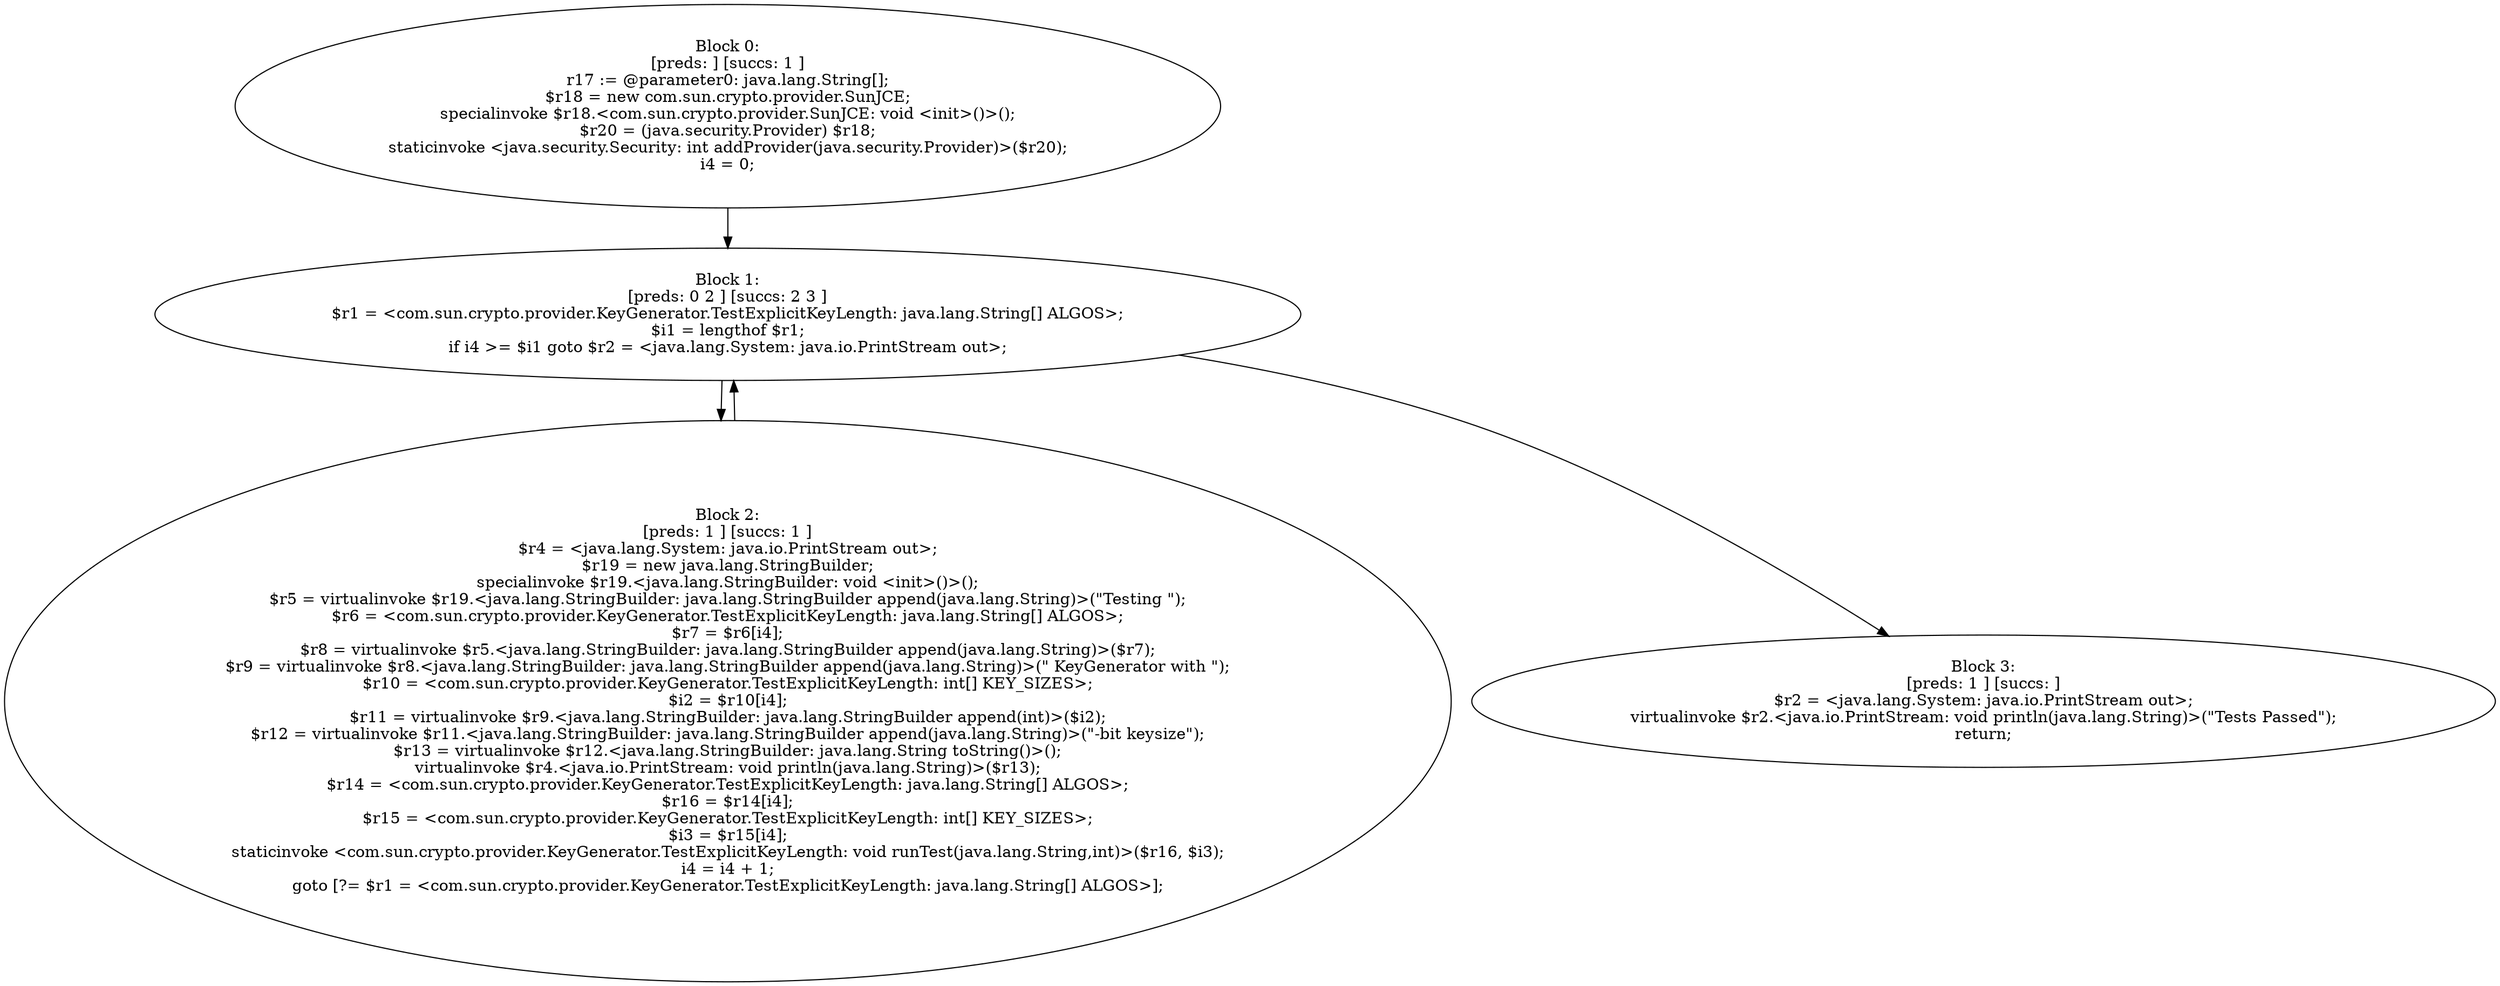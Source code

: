 digraph "unitGraph" {
    "Block 0:
[preds: ] [succs: 1 ]
r17 := @parameter0: java.lang.String[];
$r18 = new com.sun.crypto.provider.SunJCE;
specialinvoke $r18.<com.sun.crypto.provider.SunJCE: void <init>()>();
$r20 = (java.security.Provider) $r18;
staticinvoke <java.security.Security: int addProvider(java.security.Provider)>($r20);
i4 = 0;
"
    "Block 1:
[preds: 0 2 ] [succs: 2 3 ]
$r1 = <com.sun.crypto.provider.KeyGenerator.TestExplicitKeyLength: java.lang.String[] ALGOS>;
$i1 = lengthof $r1;
if i4 >= $i1 goto $r2 = <java.lang.System: java.io.PrintStream out>;
"
    "Block 2:
[preds: 1 ] [succs: 1 ]
$r4 = <java.lang.System: java.io.PrintStream out>;
$r19 = new java.lang.StringBuilder;
specialinvoke $r19.<java.lang.StringBuilder: void <init>()>();
$r5 = virtualinvoke $r19.<java.lang.StringBuilder: java.lang.StringBuilder append(java.lang.String)>(\"Testing \");
$r6 = <com.sun.crypto.provider.KeyGenerator.TestExplicitKeyLength: java.lang.String[] ALGOS>;
$r7 = $r6[i4];
$r8 = virtualinvoke $r5.<java.lang.StringBuilder: java.lang.StringBuilder append(java.lang.String)>($r7);
$r9 = virtualinvoke $r8.<java.lang.StringBuilder: java.lang.StringBuilder append(java.lang.String)>(\" KeyGenerator with \");
$r10 = <com.sun.crypto.provider.KeyGenerator.TestExplicitKeyLength: int[] KEY_SIZES>;
$i2 = $r10[i4];
$r11 = virtualinvoke $r9.<java.lang.StringBuilder: java.lang.StringBuilder append(int)>($i2);
$r12 = virtualinvoke $r11.<java.lang.StringBuilder: java.lang.StringBuilder append(java.lang.String)>(\"-bit keysize\");
$r13 = virtualinvoke $r12.<java.lang.StringBuilder: java.lang.String toString()>();
virtualinvoke $r4.<java.io.PrintStream: void println(java.lang.String)>($r13);
$r14 = <com.sun.crypto.provider.KeyGenerator.TestExplicitKeyLength: java.lang.String[] ALGOS>;
$r16 = $r14[i4];
$r15 = <com.sun.crypto.provider.KeyGenerator.TestExplicitKeyLength: int[] KEY_SIZES>;
$i3 = $r15[i4];
staticinvoke <com.sun.crypto.provider.KeyGenerator.TestExplicitKeyLength: void runTest(java.lang.String,int)>($r16, $i3);
i4 = i4 + 1;
goto [?= $r1 = <com.sun.crypto.provider.KeyGenerator.TestExplicitKeyLength: java.lang.String[] ALGOS>];
"
    "Block 3:
[preds: 1 ] [succs: ]
$r2 = <java.lang.System: java.io.PrintStream out>;
virtualinvoke $r2.<java.io.PrintStream: void println(java.lang.String)>(\"Tests Passed\");
return;
"
    "Block 0:
[preds: ] [succs: 1 ]
r17 := @parameter0: java.lang.String[];
$r18 = new com.sun.crypto.provider.SunJCE;
specialinvoke $r18.<com.sun.crypto.provider.SunJCE: void <init>()>();
$r20 = (java.security.Provider) $r18;
staticinvoke <java.security.Security: int addProvider(java.security.Provider)>($r20);
i4 = 0;
"->"Block 1:
[preds: 0 2 ] [succs: 2 3 ]
$r1 = <com.sun.crypto.provider.KeyGenerator.TestExplicitKeyLength: java.lang.String[] ALGOS>;
$i1 = lengthof $r1;
if i4 >= $i1 goto $r2 = <java.lang.System: java.io.PrintStream out>;
";
    "Block 1:
[preds: 0 2 ] [succs: 2 3 ]
$r1 = <com.sun.crypto.provider.KeyGenerator.TestExplicitKeyLength: java.lang.String[] ALGOS>;
$i1 = lengthof $r1;
if i4 >= $i1 goto $r2 = <java.lang.System: java.io.PrintStream out>;
"->"Block 2:
[preds: 1 ] [succs: 1 ]
$r4 = <java.lang.System: java.io.PrintStream out>;
$r19 = new java.lang.StringBuilder;
specialinvoke $r19.<java.lang.StringBuilder: void <init>()>();
$r5 = virtualinvoke $r19.<java.lang.StringBuilder: java.lang.StringBuilder append(java.lang.String)>(\"Testing \");
$r6 = <com.sun.crypto.provider.KeyGenerator.TestExplicitKeyLength: java.lang.String[] ALGOS>;
$r7 = $r6[i4];
$r8 = virtualinvoke $r5.<java.lang.StringBuilder: java.lang.StringBuilder append(java.lang.String)>($r7);
$r9 = virtualinvoke $r8.<java.lang.StringBuilder: java.lang.StringBuilder append(java.lang.String)>(\" KeyGenerator with \");
$r10 = <com.sun.crypto.provider.KeyGenerator.TestExplicitKeyLength: int[] KEY_SIZES>;
$i2 = $r10[i4];
$r11 = virtualinvoke $r9.<java.lang.StringBuilder: java.lang.StringBuilder append(int)>($i2);
$r12 = virtualinvoke $r11.<java.lang.StringBuilder: java.lang.StringBuilder append(java.lang.String)>(\"-bit keysize\");
$r13 = virtualinvoke $r12.<java.lang.StringBuilder: java.lang.String toString()>();
virtualinvoke $r4.<java.io.PrintStream: void println(java.lang.String)>($r13);
$r14 = <com.sun.crypto.provider.KeyGenerator.TestExplicitKeyLength: java.lang.String[] ALGOS>;
$r16 = $r14[i4];
$r15 = <com.sun.crypto.provider.KeyGenerator.TestExplicitKeyLength: int[] KEY_SIZES>;
$i3 = $r15[i4];
staticinvoke <com.sun.crypto.provider.KeyGenerator.TestExplicitKeyLength: void runTest(java.lang.String,int)>($r16, $i3);
i4 = i4 + 1;
goto [?= $r1 = <com.sun.crypto.provider.KeyGenerator.TestExplicitKeyLength: java.lang.String[] ALGOS>];
";
    "Block 1:
[preds: 0 2 ] [succs: 2 3 ]
$r1 = <com.sun.crypto.provider.KeyGenerator.TestExplicitKeyLength: java.lang.String[] ALGOS>;
$i1 = lengthof $r1;
if i4 >= $i1 goto $r2 = <java.lang.System: java.io.PrintStream out>;
"->"Block 3:
[preds: 1 ] [succs: ]
$r2 = <java.lang.System: java.io.PrintStream out>;
virtualinvoke $r2.<java.io.PrintStream: void println(java.lang.String)>(\"Tests Passed\");
return;
";
    "Block 2:
[preds: 1 ] [succs: 1 ]
$r4 = <java.lang.System: java.io.PrintStream out>;
$r19 = new java.lang.StringBuilder;
specialinvoke $r19.<java.lang.StringBuilder: void <init>()>();
$r5 = virtualinvoke $r19.<java.lang.StringBuilder: java.lang.StringBuilder append(java.lang.String)>(\"Testing \");
$r6 = <com.sun.crypto.provider.KeyGenerator.TestExplicitKeyLength: java.lang.String[] ALGOS>;
$r7 = $r6[i4];
$r8 = virtualinvoke $r5.<java.lang.StringBuilder: java.lang.StringBuilder append(java.lang.String)>($r7);
$r9 = virtualinvoke $r8.<java.lang.StringBuilder: java.lang.StringBuilder append(java.lang.String)>(\" KeyGenerator with \");
$r10 = <com.sun.crypto.provider.KeyGenerator.TestExplicitKeyLength: int[] KEY_SIZES>;
$i2 = $r10[i4];
$r11 = virtualinvoke $r9.<java.lang.StringBuilder: java.lang.StringBuilder append(int)>($i2);
$r12 = virtualinvoke $r11.<java.lang.StringBuilder: java.lang.StringBuilder append(java.lang.String)>(\"-bit keysize\");
$r13 = virtualinvoke $r12.<java.lang.StringBuilder: java.lang.String toString()>();
virtualinvoke $r4.<java.io.PrintStream: void println(java.lang.String)>($r13);
$r14 = <com.sun.crypto.provider.KeyGenerator.TestExplicitKeyLength: java.lang.String[] ALGOS>;
$r16 = $r14[i4];
$r15 = <com.sun.crypto.provider.KeyGenerator.TestExplicitKeyLength: int[] KEY_SIZES>;
$i3 = $r15[i4];
staticinvoke <com.sun.crypto.provider.KeyGenerator.TestExplicitKeyLength: void runTest(java.lang.String,int)>($r16, $i3);
i4 = i4 + 1;
goto [?= $r1 = <com.sun.crypto.provider.KeyGenerator.TestExplicitKeyLength: java.lang.String[] ALGOS>];
"->"Block 1:
[preds: 0 2 ] [succs: 2 3 ]
$r1 = <com.sun.crypto.provider.KeyGenerator.TestExplicitKeyLength: java.lang.String[] ALGOS>;
$i1 = lengthof $r1;
if i4 >= $i1 goto $r2 = <java.lang.System: java.io.PrintStream out>;
";
}
